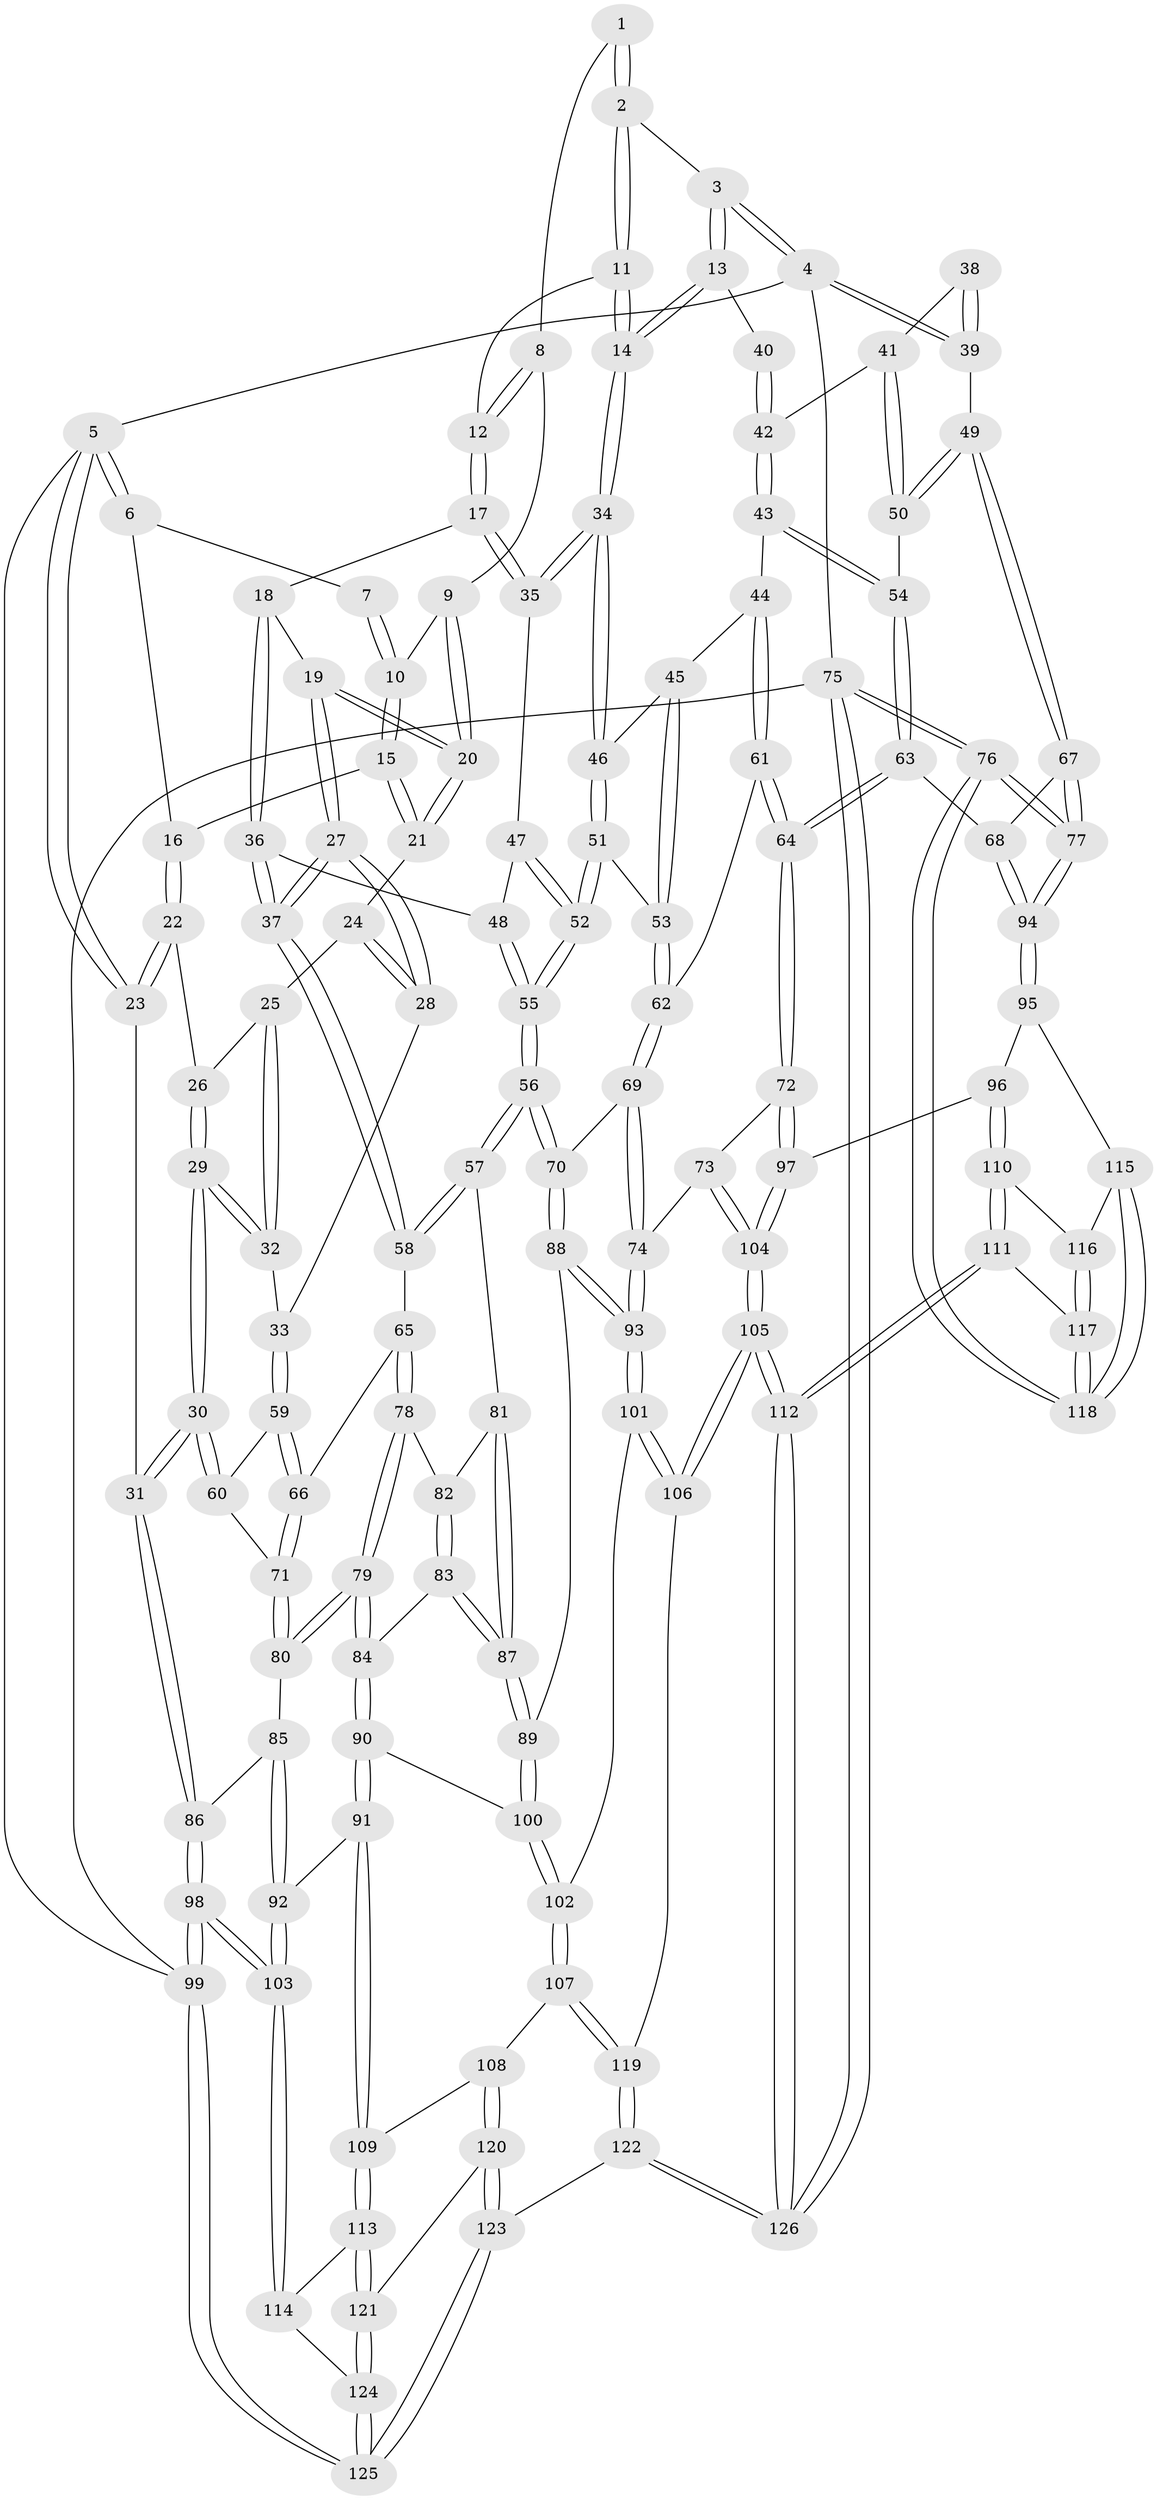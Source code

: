 // Generated by graph-tools (version 1.1) at 2025/03/03/09/25 03:03:19]
// undirected, 126 vertices, 312 edges
graph export_dot {
graph [start="1"]
  node [color=gray90,style=filled];
  1 [pos="+0.42929346878360425+0"];
  2 [pos="+0.5578607676973157+0"];
  3 [pos="+0.740802083262477+0"];
  4 [pos="+1+0"];
  5 [pos="+0+0"];
  6 [pos="+0+0"];
  7 [pos="+0.16601211553720913+0"];
  8 [pos="+0.3693313333118852+0"];
  9 [pos="+0.3044249105595915+0.05060926641963948"];
  10 [pos="+0.19394533247762863+0.06905479725510023"];
  11 [pos="+0.5511242294291967+0"];
  12 [pos="+0.42809496254698265+0.17542273604452943"];
  13 [pos="+0.6859827555539658+0.19016614364637252"];
  14 [pos="+0.5909710172359722+0.2159567671829588"];
  15 [pos="+0.1913374107299237+0.07217568228646325"];
  16 [pos="+0.12720484844534816+0.08164344112791706"];
  17 [pos="+0.42605318840785+0.19129708151622932"];
  18 [pos="+0.39651884853524744+0.1910620332548717"];
  19 [pos="+0.34707816176529344+0.17421212055275517"];
  20 [pos="+0.3369033781228043+0.1671181827357767"];
  21 [pos="+0.222335933932109+0.1777052139358987"];
  22 [pos="+0.06411356384697728+0.14156359709307811"];
  23 [pos="+0+0"];
  24 [pos="+0.2197060242721889+0.18155945720659497"];
  25 [pos="+0.1012825829883065+0.20058469708558313"];
  26 [pos="+0.08995333719805557+0.19434680512233599"];
  27 [pos="+0.23616160735812605+0.3228211410654956"];
  28 [pos="+0.22358888160436372+0.3156935100690697"];
  29 [pos="+0+0.32923305030215266"];
  30 [pos="+0+0.3871727354421883"];
  31 [pos="+0+0.3989773853203626"];
  32 [pos="+0.158013643060113+0.31502928974308625"];
  33 [pos="+0.1637792330435997+0.318219229256362"];
  34 [pos="+0.5789854005913984+0.2283210827082453"];
  35 [pos="+0.44841371148563564+0.20646898636046204"];
  36 [pos="+0.3111634894907244+0.33075170389839775"];
  37 [pos="+0.2550583360526296+0.3412370750832591"];
  38 [pos="+0.8308208643457565+0.1527639116453002"];
  39 [pos="+1+0"];
  40 [pos="+0.7132104223411573+0.19551458152970547"];
  41 [pos="+0.8147510987711313+0.30013547521782197"];
  42 [pos="+0.7771942955067096+0.3179249833237131"];
  43 [pos="+0.7768282747186211+0.31917548888307135"];
  44 [pos="+0.7470805457280915+0.3492750038571095"];
  45 [pos="+0.6182960089988293+0.29846504968909987"];
  46 [pos="+0.5796031534294669+0.23507376462594995"];
  47 [pos="+0.418686278601446+0.31110607617217323"];
  48 [pos="+0.3415213791167938+0.3406486580752407"];
  49 [pos="+1+0.17583933838049884"];
  50 [pos="+1+0.28119497005731336"];
  51 [pos="+0.49268310764673323+0.411484433961046"];
  52 [pos="+0.46978059456892224+0.42807198006567543"];
  53 [pos="+0.6438769663671883+0.4294377465423713"];
  54 [pos="+0.8621911748837012+0.4072170988698816"];
  55 [pos="+0.4416069740524293+0.47254786846152813"];
  56 [pos="+0.43406871219513476+0.49756070043285533"];
  57 [pos="+0.4187535906248105+0.502184949493449"];
  58 [pos="+0.2569285908900504+0.3813923123299918"];
  59 [pos="+0.12208319985335235+0.41480377076286074"];
  60 [pos="+0+0.42370844504049193"];
  61 [pos="+0.7201907193641788+0.44547456887180925"];
  62 [pos="+0.6497934933032757+0.4358111695513877"];
  63 [pos="+0.8196587186557619+0.542207576976486"];
  64 [pos="+0.8159317673731104+0.5435443087959645"];
  65 [pos="+0.20941263838521612+0.4850850449694242"];
  66 [pos="+0.18014597057188622+0.48430923115691327"];
  67 [pos="+1+0.4172130616301034"];
  68 [pos="+0.8579933565116677+0.5464663451565844"];
  69 [pos="+0.569272741349163+0.5687802779829363"];
  70 [pos="+0.4812325361039051+0.5409496594955985"];
  71 [pos="+0.11146837226680821+0.532820403496651"];
  72 [pos="+0.7344168707693404+0.668538425895029"];
  73 [pos="+0.6999839829888067+0.6719138248162863"];
  74 [pos="+0.6561111660327545+0.6678838232933015"];
  75 [pos="+1+1"];
  76 [pos="+1+1"];
  77 [pos="+1+0.8053216800784079"];
  78 [pos="+0.22523089271901253+0.5029152108072342"];
  79 [pos="+0.2137069207810644+0.6202514022014728"];
  80 [pos="+0.1070600357019617+0.5478152560388309"];
  81 [pos="+0.40562461190059357+0.5109195617739879"];
  82 [pos="+0.2527692236944071+0.5094247300709005"];
  83 [pos="+0.3116844513489708+0.6411964712646029"];
  84 [pos="+0.2147236781725059+0.6248222780175379"];
  85 [pos="+0.07817081337776514+0.5886922273575663"];
  86 [pos="+0+0.4743805468610706"];
  87 [pos="+0.32410259357986165+0.645732272782187"];
  88 [pos="+0.45214999505346165+0.687726497369735"];
  89 [pos="+0.33390307082031845+0.6758190991351526"];
  90 [pos="+0.15613445480486496+0.6911541169123958"];
  91 [pos="+0.09530522275764752+0.7218097075795612"];
  92 [pos="+0.09174081106423475+0.7205192257573396"];
  93 [pos="+0.5170278949851446+0.7773745346623091"];
  94 [pos="+1+0.7556107229517876"];
  95 [pos="+0.9379842219114254+0.762408392455339"];
  96 [pos="+0.7624688946689353+0.706311444572113"];
  97 [pos="+0.7594019362318728+0.7024423155435902"];
  98 [pos="+0+0.7904697081350747"];
  99 [pos="+0+1"];
  100 [pos="+0.31374978076449395+0.7497797556689856"];
  101 [pos="+0.505745986306426+0.8091640226484017"];
  102 [pos="+0.31985965972950015+0.8032217797998212"];
  103 [pos="+0+0.7887853422092758"];
  104 [pos="+0.62622482784608+0.972749788565012"];
  105 [pos="+0.6247922874837234+0.9778874475457875"];
  106 [pos="+0.5263289973977286+0.8828677562975243"];
  107 [pos="+0.299358034903525+0.8311380492424115"];
  108 [pos="+0.23445886158022286+0.849595828658357"];
  109 [pos="+0.12722698321286052+0.7768924565860339"];
  110 [pos="+0.77515752777652+0.7981415514090296"];
  111 [pos="+0.7002959265456418+0.9395350276883155"];
  112 [pos="+0.6343612264178042+0.9920911274596991"];
  113 [pos="+0.0859815701294769+0.8992516940825173"];
  114 [pos="+0.07191140025454458+0.9065363932242639"];
  115 [pos="+0.8505965357563054+0.8706074167253549"];
  116 [pos="+0.8466818895767698+0.8691293692895662"];
  117 [pos="+0.7568089328367655+0.9285212506315534"];
  118 [pos="+0.9182093990971163+0.9657678625940994"];
  119 [pos="+0.3670660946240882+0.9718881246276104"];
  120 [pos="+0.19405025869283843+0.9367981987212805"];
  121 [pos="+0.17759725383371816+0.9323465729842683"];
  122 [pos="+0.28879701456612755+1"];
  123 [pos="+0.240296699063685+1"];
  124 [pos="+0.06535378519583612+0.9761569804238962"];
  125 [pos="+0+1"];
  126 [pos="+0.6585242691572167+1"];
  1 -- 2;
  1 -- 2;
  1 -- 8;
  2 -- 3;
  2 -- 11;
  2 -- 11;
  3 -- 4;
  3 -- 4;
  3 -- 13;
  3 -- 13;
  4 -- 5;
  4 -- 39;
  4 -- 39;
  4 -- 75;
  5 -- 6;
  5 -- 6;
  5 -- 23;
  5 -- 23;
  5 -- 99;
  6 -- 7;
  6 -- 16;
  7 -- 10;
  7 -- 10;
  8 -- 9;
  8 -- 12;
  8 -- 12;
  9 -- 10;
  9 -- 20;
  9 -- 20;
  10 -- 15;
  10 -- 15;
  11 -- 12;
  11 -- 14;
  11 -- 14;
  12 -- 17;
  12 -- 17;
  13 -- 14;
  13 -- 14;
  13 -- 40;
  14 -- 34;
  14 -- 34;
  15 -- 16;
  15 -- 21;
  15 -- 21;
  16 -- 22;
  16 -- 22;
  17 -- 18;
  17 -- 35;
  17 -- 35;
  18 -- 19;
  18 -- 36;
  18 -- 36;
  19 -- 20;
  19 -- 20;
  19 -- 27;
  19 -- 27;
  20 -- 21;
  20 -- 21;
  21 -- 24;
  22 -- 23;
  22 -- 23;
  22 -- 26;
  23 -- 31;
  24 -- 25;
  24 -- 28;
  24 -- 28;
  25 -- 26;
  25 -- 32;
  25 -- 32;
  26 -- 29;
  26 -- 29;
  27 -- 28;
  27 -- 28;
  27 -- 37;
  27 -- 37;
  28 -- 33;
  29 -- 30;
  29 -- 30;
  29 -- 32;
  29 -- 32;
  30 -- 31;
  30 -- 31;
  30 -- 60;
  30 -- 60;
  31 -- 86;
  31 -- 86;
  32 -- 33;
  33 -- 59;
  33 -- 59;
  34 -- 35;
  34 -- 35;
  34 -- 46;
  34 -- 46;
  35 -- 47;
  36 -- 37;
  36 -- 37;
  36 -- 48;
  37 -- 58;
  37 -- 58;
  38 -- 39;
  38 -- 39;
  38 -- 41;
  39 -- 49;
  40 -- 42;
  40 -- 42;
  41 -- 42;
  41 -- 50;
  41 -- 50;
  42 -- 43;
  42 -- 43;
  43 -- 44;
  43 -- 54;
  43 -- 54;
  44 -- 45;
  44 -- 61;
  44 -- 61;
  45 -- 46;
  45 -- 53;
  45 -- 53;
  46 -- 51;
  46 -- 51;
  47 -- 48;
  47 -- 52;
  47 -- 52;
  48 -- 55;
  48 -- 55;
  49 -- 50;
  49 -- 50;
  49 -- 67;
  49 -- 67;
  50 -- 54;
  51 -- 52;
  51 -- 52;
  51 -- 53;
  52 -- 55;
  52 -- 55;
  53 -- 62;
  53 -- 62;
  54 -- 63;
  54 -- 63;
  55 -- 56;
  55 -- 56;
  56 -- 57;
  56 -- 57;
  56 -- 70;
  56 -- 70;
  57 -- 58;
  57 -- 58;
  57 -- 81;
  58 -- 65;
  59 -- 60;
  59 -- 66;
  59 -- 66;
  60 -- 71;
  61 -- 62;
  61 -- 64;
  61 -- 64;
  62 -- 69;
  62 -- 69;
  63 -- 64;
  63 -- 64;
  63 -- 68;
  64 -- 72;
  64 -- 72;
  65 -- 66;
  65 -- 78;
  65 -- 78;
  66 -- 71;
  66 -- 71;
  67 -- 68;
  67 -- 77;
  67 -- 77;
  68 -- 94;
  68 -- 94;
  69 -- 70;
  69 -- 74;
  69 -- 74;
  70 -- 88;
  70 -- 88;
  71 -- 80;
  71 -- 80;
  72 -- 73;
  72 -- 97;
  72 -- 97;
  73 -- 74;
  73 -- 104;
  73 -- 104;
  74 -- 93;
  74 -- 93;
  75 -- 76;
  75 -- 76;
  75 -- 126;
  75 -- 126;
  75 -- 99;
  76 -- 77;
  76 -- 77;
  76 -- 118;
  76 -- 118;
  77 -- 94;
  77 -- 94;
  78 -- 79;
  78 -- 79;
  78 -- 82;
  79 -- 80;
  79 -- 80;
  79 -- 84;
  79 -- 84;
  80 -- 85;
  81 -- 82;
  81 -- 87;
  81 -- 87;
  82 -- 83;
  82 -- 83;
  83 -- 84;
  83 -- 87;
  83 -- 87;
  84 -- 90;
  84 -- 90;
  85 -- 86;
  85 -- 92;
  85 -- 92;
  86 -- 98;
  86 -- 98;
  87 -- 89;
  87 -- 89;
  88 -- 89;
  88 -- 93;
  88 -- 93;
  89 -- 100;
  89 -- 100;
  90 -- 91;
  90 -- 91;
  90 -- 100;
  91 -- 92;
  91 -- 109;
  91 -- 109;
  92 -- 103;
  92 -- 103;
  93 -- 101;
  93 -- 101;
  94 -- 95;
  94 -- 95;
  95 -- 96;
  95 -- 115;
  96 -- 97;
  96 -- 110;
  96 -- 110;
  97 -- 104;
  97 -- 104;
  98 -- 99;
  98 -- 99;
  98 -- 103;
  98 -- 103;
  99 -- 125;
  99 -- 125;
  100 -- 102;
  100 -- 102;
  101 -- 102;
  101 -- 106;
  101 -- 106;
  102 -- 107;
  102 -- 107;
  103 -- 114;
  103 -- 114;
  104 -- 105;
  104 -- 105;
  105 -- 106;
  105 -- 106;
  105 -- 112;
  105 -- 112;
  106 -- 119;
  107 -- 108;
  107 -- 119;
  107 -- 119;
  108 -- 109;
  108 -- 120;
  108 -- 120;
  109 -- 113;
  109 -- 113;
  110 -- 111;
  110 -- 111;
  110 -- 116;
  111 -- 112;
  111 -- 112;
  111 -- 117;
  112 -- 126;
  112 -- 126;
  113 -- 114;
  113 -- 121;
  113 -- 121;
  114 -- 124;
  115 -- 116;
  115 -- 118;
  115 -- 118;
  116 -- 117;
  116 -- 117;
  117 -- 118;
  117 -- 118;
  119 -- 122;
  119 -- 122;
  120 -- 121;
  120 -- 123;
  120 -- 123;
  121 -- 124;
  121 -- 124;
  122 -- 123;
  122 -- 126;
  122 -- 126;
  123 -- 125;
  123 -- 125;
  124 -- 125;
  124 -- 125;
}
